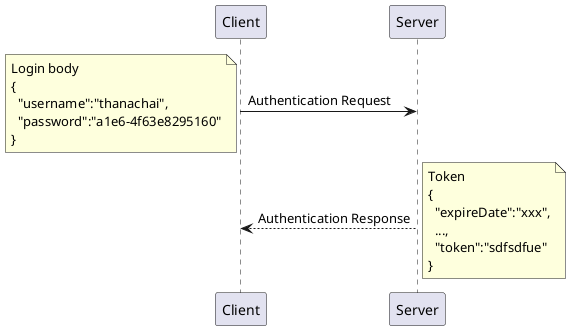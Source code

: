 @startuml
Client -> Server: Authentication Request
note left: Login body\n{\n  "username":"thanachai",\n  "password":"a1e6-4f63e8295160"\n}

Server --> Client: Authentication Response
note right: Token\n{\n  "expireDate":"xxx",\n  ...,\n  "token":"sdfsdfue"\n}

@enduml
